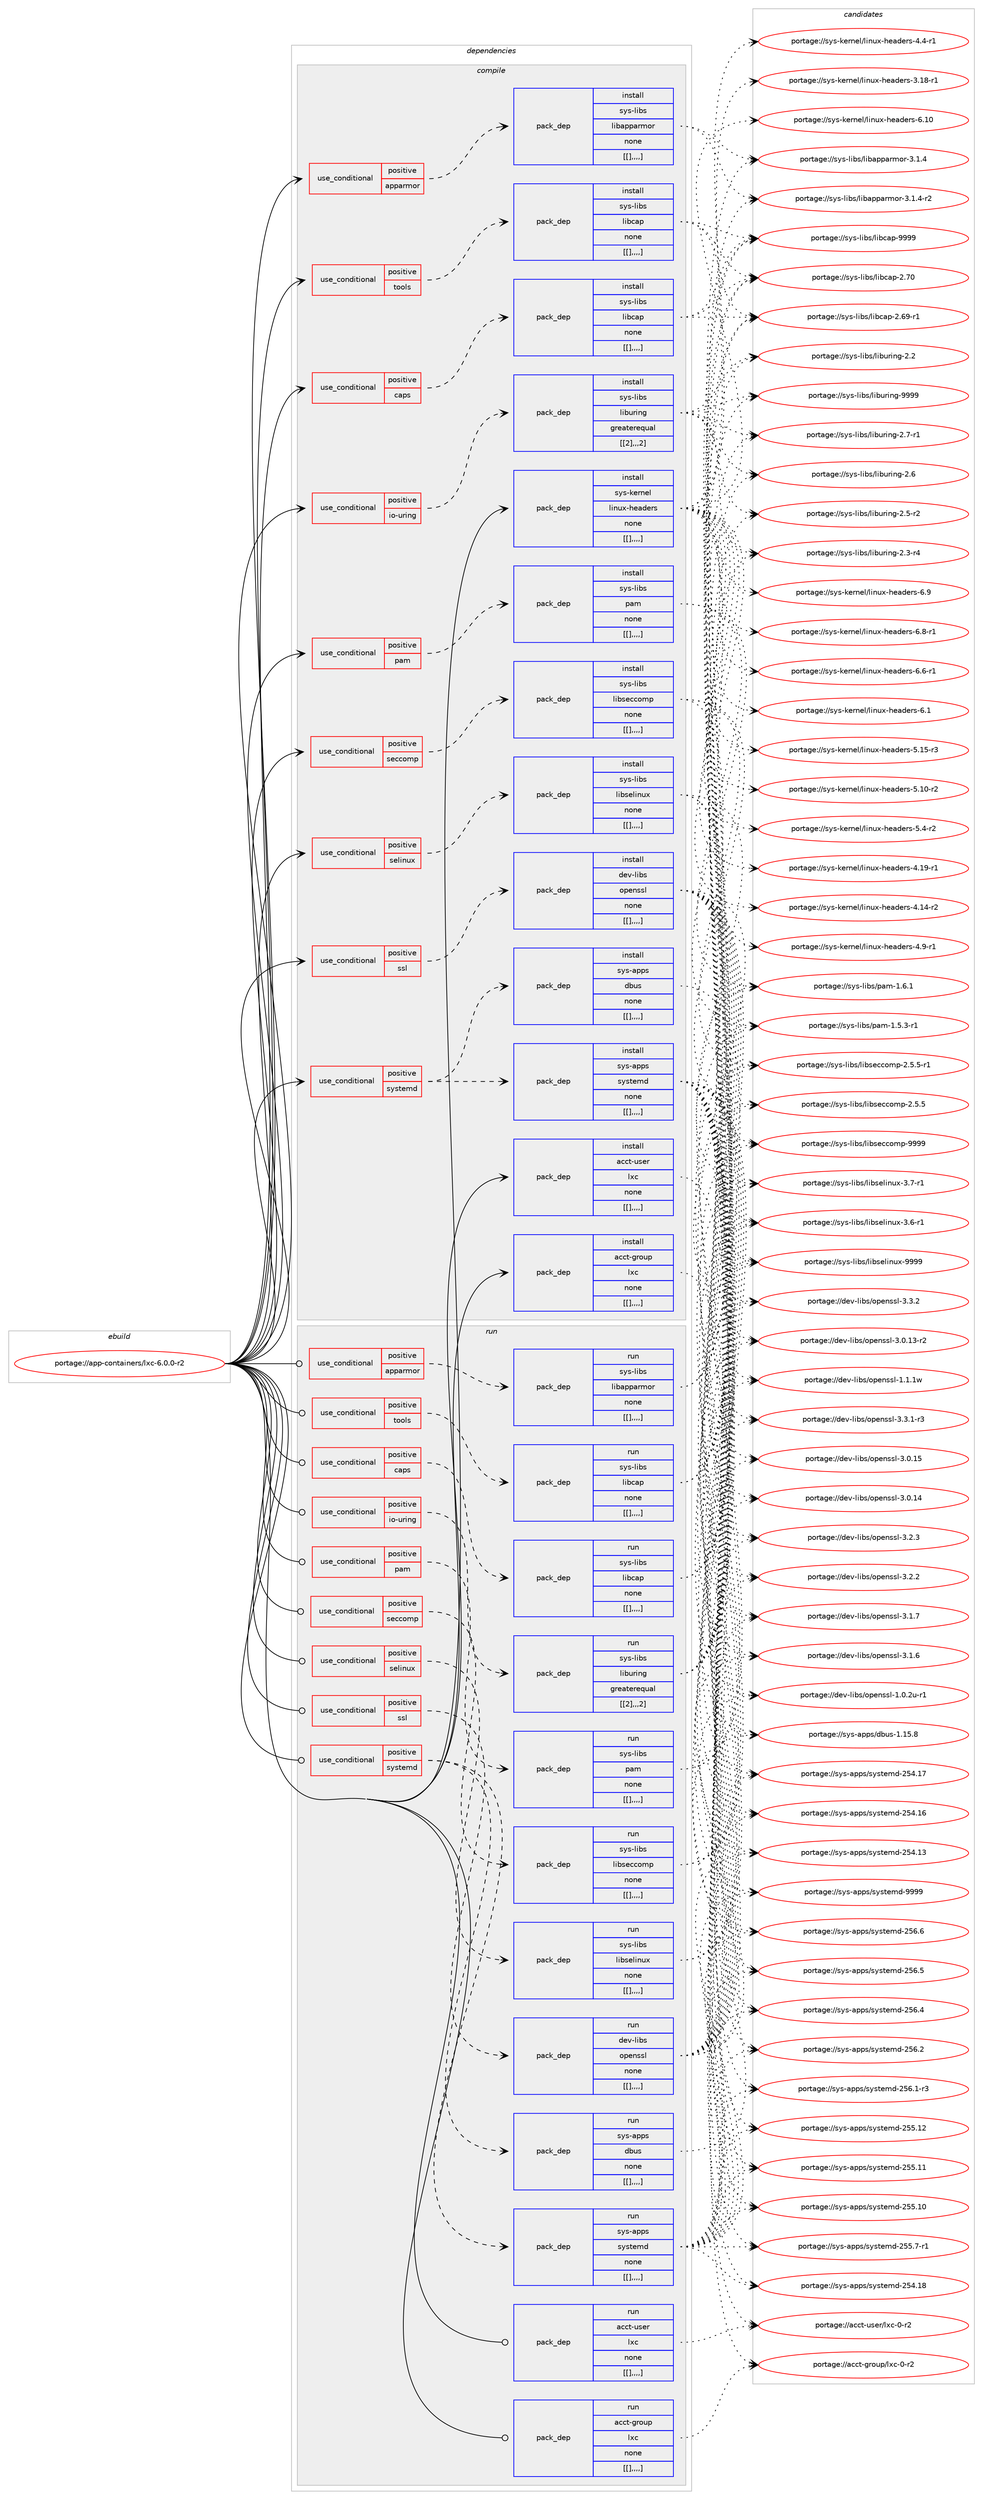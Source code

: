 digraph prolog {

# *************
# Graph options
# *************

newrank=true;
concentrate=true;
compound=true;
graph [rankdir=LR,fontname=Helvetica,fontsize=10,ranksep=1.5];#, ranksep=2.5, nodesep=0.2];
edge  [arrowhead=vee];
node  [fontname=Helvetica,fontsize=10];

# **********
# The ebuild
# **********

subgraph cluster_leftcol {
color=gray;
label=<<i>ebuild</i>>;
id [label="portage://app-containers/lxc-6.0.0-r2", color=red, width=4, href="../app-containers/lxc-6.0.0-r2.svg"];
}

# ****************
# The dependencies
# ****************

subgraph cluster_midcol {
color=gray;
label=<<i>dependencies</i>>;
subgraph cluster_compile {
fillcolor="#eeeeee";
style=filled;
label=<<i>compile</i>>;
subgraph cond3316 {
dependency12063 [label=<<TABLE BORDER="0" CELLBORDER="1" CELLSPACING="0" CELLPADDING="4"><TR><TD ROWSPAN="3" CELLPADDING="10">use_conditional</TD></TR><TR><TD>positive</TD></TR><TR><TD>apparmor</TD></TR></TABLE>>, shape=none, color=red];
subgraph pack8685 {
dependency12064 [label=<<TABLE BORDER="0" CELLBORDER="1" CELLSPACING="0" CELLPADDING="4" WIDTH="220"><TR><TD ROWSPAN="6" CELLPADDING="30">pack_dep</TD></TR><TR><TD WIDTH="110">install</TD></TR><TR><TD>sys-libs</TD></TR><TR><TD>libapparmor</TD></TR><TR><TD>none</TD></TR><TR><TD>[[],,,,]</TD></TR></TABLE>>, shape=none, color=blue];
}
dependency12063:e -> dependency12064:w [weight=20,style="dashed",arrowhead="vee"];
}
id:e -> dependency12063:w [weight=20,style="solid",arrowhead="vee"];
subgraph cond3317 {
dependency12065 [label=<<TABLE BORDER="0" CELLBORDER="1" CELLSPACING="0" CELLPADDING="4"><TR><TD ROWSPAN="3" CELLPADDING="10">use_conditional</TD></TR><TR><TD>positive</TD></TR><TR><TD>caps</TD></TR></TABLE>>, shape=none, color=red];
subgraph pack8686 {
dependency12066 [label=<<TABLE BORDER="0" CELLBORDER="1" CELLSPACING="0" CELLPADDING="4" WIDTH="220"><TR><TD ROWSPAN="6" CELLPADDING="30">pack_dep</TD></TR><TR><TD WIDTH="110">install</TD></TR><TR><TD>sys-libs</TD></TR><TR><TD>libcap</TD></TR><TR><TD>none</TD></TR><TR><TD>[[],,,,]</TD></TR></TABLE>>, shape=none, color=blue];
}
dependency12065:e -> dependency12066:w [weight=20,style="dashed",arrowhead="vee"];
}
id:e -> dependency12065:w [weight=20,style="solid",arrowhead="vee"];
subgraph cond3318 {
dependency12067 [label=<<TABLE BORDER="0" CELLBORDER="1" CELLSPACING="0" CELLPADDING="4"><TR><TD ROWSPAN="3" CELLPADDING="10">use_conditional</TD></TR><TR><TD>positive</TD></TR><TR><TD>io-uring</TD></TR></TABLE>>, shape=none, color=red];
subgraph pack8687 {
dependency12068 [label=<<TABLE BORDER="0" CELLBORDER="1" CELLSPACING="0" CELLPADDING="4" WIDTH="220"><TR><TD ROWSPAN="6" CELLPADDING="30">pack_dep</TD></TR><TR><TD WIDTH="110">install</TD></TR><TR><TD>sys-libs</TD></TR><TR><TD>liburing</TD></TR><TR><TD>greaterequal</TD></TR><TR><TD>[[2],,,2]</TD></TR></TABLE>>, shape=none, color=blue];
}
dependency12067:e -> dependency12068:w [weight=20,style="dashed",arrowhead="vee"];
}
id:e -> dependency12067:w [weight=20,style="solid",arrowhead="vee"];
subgraph cond3319 {
dependency12069 [label=<<TABLE BORDER="0" CELLBORDER="1" CELLSPACING="0" CELLPADDING="4"><TR><TD ROWSPAN="3" CELLPADDING="10">use_conditional</TD></TR><TR><TD>positive</TD></TR><TR><TD>pam</TD></TR></TABLE>>, shape=none, color=red];
subgraph pack8688 {
dependency12070 [label=<<TABLE BORDER="0" CELLBORDER="1" CELLSPACING="0" CELLPADDING="4" WIDTH="220"><TR><TD ROWSPAN="6" CELLPADDING="30">pack_dep</TD></TR><TR><TD WIDTH="110">install</TD></TR><TR><TD>sys-libs</TD></TR><TR><TD>pam</TD></TR><TR><TD>none</TD></TR><TR><TD>[[],,,,]</TD></TR></TABLE>>, shape=none, color=blue];
}
dependency12069:e -> dependency12070:w [weight=20,style="dashed",arrowhead="vee"];
}
id:e -> dependency12069:w [weight=20,style="solid",arrowhead="vee"];
subgraph cond3320 {
dependency12071 [label=<<TABLE BORDER="0" CELLBORDER="1" CELLSPACING="0" CELLPADDING="4"><TR><TD ROWSPAN="3" CELLPADDING="10">use_conditional</TD></TR><TR><TD>positive</TD></TR><TR><TD>seccomp</TD></TR></TABLE>>, shape=none, color=red];
subgraph pack8689 {
dependency12072 [label=<<TABLE BORDER="0" CELLBORDER="1" CELLSPACING="0" CELLPADDING="4" WIDTH="220"><TR><TD ROWSPAN="6" CELLPADDING="30">pack_dep</TD></TR><TR><TD WIDTH="110">install</TD></TR><TR><TD>sys-libs</TD></TR><TR><TD>libseccomp</TD></TR><TR><TD>none</TD></TR><TR><TD>[[],,,,]</TD></TR></TABLE>>, shape=none, color=blue];
}
dependency12071:e -> dependency12072:w [weight=20,style="dashed",arrowhead="vee"];
}
id:e -> dependency12071:w [weight=20,style="solid",arrowhead="vee"];
subgraph cond3321 {
dependency12073 [label=<<TABLE BORDER="0" CELLBORDER="1" CELLSPACING="0" CELLPADDING="4"><TR><TD ROWSPAN="3" CELLPADDING="10">use_conditional</TD></TR><TR><TD>positive</TD></TR><TR><TD>selinux</TD></TR></TABLE>>, shape=none, color=red];
subgraph pack8690 {
dependency12074 [label=<<TABLE BORDER="0" CELLBORDER="1" CELLSPACING="0" CELLPADDING="4" WIDTH="220"><TR><TD ROWSPAN="6" CELLPADDING="30">pack_dep</TD></TR><TR><TD WIDTH="110">install</TD></TR><TR><TD>sys-libs</TD></TR><TR><TD>libselinux</TD></TR><TR><TD>none</TD></TR><TR><TD>[[],,,,]</TD></TR></TABLE>>, shape=none, color=blue];
}
dependency12073:e -> dependency12074:w [weight=20,style="dashed",arrowhead="vee"];
}
id:e -> dependency12073:w [weight=20,style="solid",arrowhead="vee"];
subgraph cond3322 {
dependency12075 [label=<<TABLE BORDER="0" CELLBORDER="1" CELLSPACING="0" CELLPADDING="4"><TR><TD ROWSPAN="3" CELLPADDING="10">use_conditional</TD></TR><TR><TD>positive</TD></TR><TR><TD>ssl</TD></TR></TABLE>>, shape=none, color=red];
subgraph pack8691 {
dependency12076 [label=<<TABLE BORDER="0" CELLBORDER="1" CELLSPACING="0" CELLPADDING="4" WIDTH="220"><TR><TD ROWSPAN="6" CELLPADDING="30">pack_dep</TD></TR><TR><TD WIDTH="110">install</TD></TR><TR><TD>dev-libs</TD></TR><TR><TD>openssl</TD></TR><TR><TD>none</TD></TR><TR><TD>[[],,,,]</TD></TR></TABLE>>, shape=none, color=blue];
}
dependency12075:e -> dependency12076:w [weight=20,style="dashed",arrowhead="vee"];
}
id:e -> dependency12075:w [weight=20,style="solid",arrowhead="vee"];
subgraph cond3323 {
dependency12077 [label=<<TABLE BORDER="0" CELLBORDER="1" CELLSPACING="0" CELLPADDING="4"><TR><TD ROWSPAN="3" CELLPADDING="10">use_conditional</TD></TR><TR><TD>positive</TD></TR><TR><TD>systemd</TD></TR></TABLE>>, shape=none, color=red];
subgraph pack8692 {
dependency12078 [label=<<TABLE BORDER="0" CELLBORDER="1" CELLSPACING="0" CELLPADDING="4" WIDTH="220"><TR><TD ROWSPAN="6" CELLPADDING="30">pack_dep</TD></TR><TR><TD WIDTH="110">install</TD></TR><TR><TD>sys-apps</TD></TR><TR><TD>dbus</TD></TR><TR><TD>none</TD></TR><TR><TD>[[],,,,]</TD></TR></TABLE>>, shape=none, color=blue];
}
dependency12077:e -> dependency12078:w [weight=20,style="dashed",arrowhead="vee"];
subgraph pack8693 {
dependency12079 [label=<<TABLE BORDER="0" CELLBORDER="1" CELLSPACING="0" CELLPADDING="4" WIDTH="220"><TR><TD ROWSPAN="6" CELLPADDING="30">pack_dep</TD></TR><TR><TD WIDTH="110">install</TD></TR><TR><TD>sys-apps</TD></TR><TR><TD>systemd</TD></TR><TR><TD>none</TD></TR><TR><TD>[[],,,,]</TD></TR></TABLE>>, shape=none, color=blue];
}
dependency12077:e -> dependency12079:w [weight=20,style="dashed",arrowhead="vee"];
}
id:e -> dependency12077:w [weight=20,style="solid",arrowhead="vee"];
subgraph cond3324 {
dependency12080 [label=<<TABLE BORDER="0" CELLBORDER="1" CELLSPACING="0" CELLPADDING="4"><TR><TD ROWSPAN="3" CELLPADDING="10">use_conditional</TD></TR><TR><TD>positive</TD></TR><TR><TD>tools</TD></TR></TABLE>>, shape=none, color=red];
subgraph pack8694 {
dependency12081 [label=<<TABLE BORDER="0" CELLBORDER="1" CELLSPACING="0" CELLPADDING="4" WIDTH="220"><TR><TD ROWSPAN="6" CELLPADDING="30">pack_dep</TD></TR><TR><TD WIDTH="110">install</TD></TR><TR><TD>sys-libs</TD></TR><TR><TD>libcap</TD></TR><TR><TD>none</TD></TR><TR><TD>[[],,,,]</TD></TR></TABLE>>, shape=none, color=blue];
}
dependency12080:e -> dependency12081:w [weight=20,style="dashed",arrowhead="vee"];
}
id:e -> dependency12080:w [weight=20,style="solid",arrowhead="vee"];
subgraph pack8695 {
dependency12082 [label=<<TABLE BORDER="0" CELLBORDER="1" CELLSPACING="0" CELLPADDING="4" WIDTH="220"><TR><TD ROWSPAN="6" CELLPADDING="30">pack_dep</TD></TR><TR><TD WIDTH="110">install</TD></TR><TR><TD>acct-group</TD></TR><TR><TD>lxc</TD></TR><TR><TD>none</TD></TR><TR><TD>[[],,,,]</TD></TR></TABLE>>, shape=none, color=blue];
}
id:e -> dependency12082:w [weight=20,style="solid",arrowhead="vee"];
subgraph pack8696 {
dependency12083 [label=<<TABLE BORDER="0" CELLBORDER="1" CELLSPACING="0" CELLPADDING="4" WIDTH="220"><TR><TD ROWSPAN="6" CELLPADDING="30">pack_dep</TD></TR><TR><TD WIDTH="110">install</TD></TR><TR><TD>acct-user</TD></TR><TR><TD>lxc</TD></TR><TR><TD>none</TD></TR><TR><TD>[[],,,,]</TD></TR></TABLE>>, shape=none, color=blue];
}
id:e -> dependency12083:w [weight=20,style="solid",arrowhead="vee"];
subgraph pack8697 {
dependency12084 [label=<<TABLE BORDER="0" CELLBORDER="1" CELLSPACING="0" CELLPADDING="4" WIDTH="220"><TR><TD ROWSPAN="6" CELLPADDING="30">pack_dep</TD></TR><TR><TD WIDTH="110">install</TD></TR><TR><TD>sys-kernel</TD></TR><TR><TD>linux-headers</TD></TR><TR><TD>none</TD></TR><TR><TD>[[],,,,]</TD></TR></TABLE>>, shape=none, color=blue];
}
id:e -> dependency12084:w [weight=20,style="solid",arrowhead="vee"];
}
subgraph cluster_compileandrun {
fillcolor="#eeeeee";
style=filled;
label=<<i>compile and run</i>>;
}
subgraph cluster_run {
fillcolor="#eeeeee";
style=filled;
label=<<i>run</i>>;
subgraph cond3325 {
dependency12085 [label=<<TABLE BORDER="0" CELLBORDER="1" CELLSPACING="0" CELLPADDING="4"><TR><TD ROWSPAN="3" CELLPADDING="10">use_conditional</TD></TR><TR><TD>positive</TD></TR><TR><TD>apparmor</TD></TR></TABLE>>, shape=none, color=red];
subgraph pack8698 {
dependency12086 [label=<<TABLE BORDER="0" CELLBORDER="1" CELLSPACING="0" CELLPADDING="4" WIDTH="220"><TR><TD ROWSPAN="6" CELLPADDING="30">pack_dep</TD></TR><TR><TD WIDTH="110">run</TD></TR><TR><TD>sys-libs</TD></TR><TR><TD>libapparmor</TD></TR><TR><TD>none</TD></TR><TR><TD>[[],,,,]</TD></TR></TABLE>>, shape=none, color=blue];
}
dependency12085:e -> dependency12086:w [weight=20,style="dashed",arrowhead="vee"];
}
id:e -> dependency12085:w [weight=20,style="solid",arrowhead="odot"];
subgraph cond3326 {
dependency12087 [label=<<TABLE BORDER="0" CELLBORDER="1" CELLSPACING="0" CELLPADDING="4"><TR><TD ROWSPAN="3" CELLPADDING="10">use_conditional</TD></TR><TR><TD>positive</TD></TR><TR><TD>caps</TD></TR></TABLE>>, shape=none, color=red];
subgraph pack8699 {
dependency12088 [label=<<TABLE BORDER="0" CELLBORDER="1" CELLSPACING="0" CELLPADDING="4" WIDTH="220"><TR><TD ROWSPAN="6" CELLPADDING="30">pack_dep</TD></TR><TR><TD WIDTH="110">run</TD></TR><TR><TD>sys-libs</TD></TR><TR><TD>libcap</TD></TR><TR><TD>none</TD></TR><TR><TD>[[],,,,]</TD></TR></TABLE>>, shape=none, color=blue];
}
dependency12087:e -> dependency12088:w [weight=20,style="dashed",arrowhead="vee"];
}
id:e -> dependency12087:w [weight=20,style="solid",arrowhead="odot"];
subgraph cond3327 {
dependency12089 [label=<<TABLE BORDER="0" CELLBORDER="1" CELLSPACING="0" CELLPADDING="4"><TR><TD ROWSPAN="3" CELLPADDING="10">use_conditional</TD></TR><TR><TD>positive</TD></TR><TR><TD>io-uring</TD></TR></TABLE>>, shape=none, color=red];
subgraph pack8700 {
dependency12090 [label=<<TABLE BORDER="0" CELLBORDER="1" CELLSPACING="0" CELLPADDING="4" WIDTH="220"><TR><TD ROWSPAN="6" CELLPADDING="30">pack_dep</TD></TR><TR><TD WIDTH="110">run</TD></TR><TR><TD>sys-libs</TD></TR><TR><TD>liburing</TD></TR><TR><TD>greaterequal</TD></TR><TR><TD>[[2],,,2]</TD></TR></TABLE>>, shape=none, color=blue];
}
dependency12089:e -> dependency12090:w [weight=20,style="dashed",arrowhead="vee"];
}
id:e -> dependency12089:w [weight=20,style="solid",arrowhead="odot"];
subgraph cond3328 {
dependency12091 [label=<<TABLE BORDER="0" CELLBORDER="1" CELLSPACING="0" CELLPADDING="4"><TR><TD ROWSPAN="3" CELLPADDING="10">use_conditional</TD></TR><TR><TD>positive</TD></TR><TR><TD>pam</TD></TR></TABLE>>, shape=none, color=red];
subgraph pack8701 {
dependency12092 [label=<<TABLE BORDER="0" CELLBORDER="1" CELLSPACING="0" CELLPADDING="4" WIDTH="220"><TR><TD ROWSPAN="6" CELLPADDING="30">pack_dep</TD></TR><TR><TD WIDTH="110">run</TD></TR><TR><TD>sys-libs</TD></TR><TR><TD>pam</TD></TR><TR><TD>none</TD></TR><TR><TD>[[],,,,]</TD></TR></TABLE>>, shape=none, color=blue];
}
dependency12091:e -> dependency12092:w [weight=20,style="dashed",arrowhead="vee"];
}
id:e -> dependency12091:w [weight=20,style="solid",arrowhead="odot"];
subgraph cond3329 {
dependency12093 [label=<<TABLE BORDER="0" CELLBORDER="1" CELLSPACING="0" CELLPADDING="4"><TR><TD ROWSPAN="3" CELLPADDING="10">use_conditional</TD></TR><TR><TD>positive</TD></TR><TR><TD>seccomp</TD></TR></TABLE>>, shape=none, color=red];
subgraph pack8702 {
dependency12094 [label=<<TABLE BORDER="0" CELLBORDER="1" CELLSPACING="0" CELLPADDING="4" WIDTH="220"><TR><TD ROWSPAN="6" CELLPADDING="30">pack_dep</TD></TR><TR><TD WIDTH="110">run</TD></TR><TR><TD>sys-libs</TD></TR><TR><TD>libseccomp</TD></TR><TR><TD>none</TD></TR><TR><TD>[[],,,,]</TD></TR></TABLE>>, shape=none, color=blue];
}
dependency12093:e -> dependency12094:w [weight=20,style="dashed",arrowhead="vee"];
}
id:e -> dependency12093:w [weight=20,style="solid",arrowhead="odot"];
subgraph cond3330 {
dependency12095 [label=<<TABLE BORDER="0" CELLBORDER="1" CELLSPACING="0" CELLPADDING="4"><TR><TD ROWSPAN="3" CELLPADDING="10">use_conditional</TD></TR><TR><TD>positive</TD></TR><TR><TD>selinux</TD></TR></TABLE>>, shape=none, color=red];
subgraph pack8703 {
dependency12096 [label=<<TABLE BORDER="0" CELLBORDER="1" CELLSPACING="0" CELLPADDING="4" WIDTH="220"><TR><TD ROWSPAN="6" CELLPADDING="30">pack_dep</TD></TR><TR><TD WIDTH="110">run</TD></TR><TR><TD>sys-libs</TD></TR><TR><TD>libselinux</TD></TR><TR><TD>none</TD></TR><TR><TD>[[],,,,]</TD></TR></TABLE>>, shape=none, color=blue];
}
dependency12095:e -> dependency12096:w [weight=20,style="dashed",arrowhead="vee"];
}
id:e -> dependency12095:w [weight=20,style="solid",arrowhead="odot"];
subgraph cond3331 {
dependency12097 [label=<<TABLE BORDER="0" CELLBORDER="1" CELLSPACING="0" CELLPADDING="4"><TR><TD ROWSPAN="3" CELLPADDING="10">use_conditional</TD></TR><TR><TD>positive</TD></TR><TR><TD>ssl</TD></TR></TABLE>>, shape=none, color=red];
subgraph pack8704 {
dependency12098 [label=<<TABLE BORDER="0" CELLBORDER="1" CELLSPACING="0" CELLPADDING="4" WIDTH="220"><TR><TD ROWSPAN="6" CELLPADDING="30">pack_dep</TD></TR><TR><TD WIDTH="110">run</TD></TR><TR><TD>dev-libs</TD></TR><TR><TD>openssl</TD></TR><TR><TD>none</TD></TR><TR><TD>[[],,,,]</TD></TR></TABLE>>, shape=none, color=blue];
}
dependency12097:e -> dependency12098:w [weight=20,style="dashed",arrowhead="vee"];
}
id:e -> dependency12097:w [weight=20,style="solid",arrowhead="odot"];
subgraph cond3332 {
dependency12099 [label=<<TABLE BORDER="0" CELLBORDER="1" CELLSPACING="0" CELLPADDING="4"><TR><TD ROWSPAN="3" CELLPADDING="10">use_conditional</TD></TR><TR><TD>positive</TD></TR><TR><TD>systemd</TD></TR></TABLE>>, shape=none, color=red];
subgraph pack8705 {
dependency12100 [label=<<TABLE BORDER="0" CELLBORDER="1" CELLSPACING="0" CELLPADDING="4" WIDTH="220"><TR><TD ROWSPAN="6" CELLPADDING="30">pack_dep</TD></TR><TR><TD WIDTH="110">run</TD></TR><TR><TD>sys-apps</TD></TR><TR><TD>dbus</TD></TR><TR><TD>none</TD></TR><TR><TD>[[],,,,]</TD></TR></TABLE>>, shape=none, color=blue];
}
dependency12099:e -> dependency12100:w [weight=20,style="dashed",arrowhead="vee"];
subgraph pack8706 {
dependency12101 [label=<<TABLE BORDER="0" CELLBORDER="1" CELLSPACING="0" CELLPADDING="4" WIDTH="220"><TR><TD ROWSPAN="6" CELLPADDING="30">pack_dep</TD></TR><TR><TD WIDTH="110">run</TD></TR><TR><TD>sys-apps</TD></TR><TR><TD>systemd</TD></TR><TR><TD>none</TD></TR><TR><TD>[[],,,,]</TD></TR></TABLE>>, shape=none, color=blue];
}
dependency12099:e -> dependency12101:w [weight=20,style="dashed",arrowhead="vee"];
}
id:e -> dependency12099:w [weight=20,style="solid",arrowhead="odot"];
subgraph cond3333 {
dependency12102 [label=<<TABLE BORDER="0" CELLBORDER="1" CELLSPACING="0" CELLPADDING="4"><TR><TD ROWSPAN="3" CELLPADDING="10">use_conditional</TD></TR><TR><TD>positive</TD></TR><TR><TD>tools</TD></TR></TABLE>>, shape=none, color=red];
subgraph pack8707 {
dependency12103 [label=<<TABLE BORDER="0" CELLBORDER="1" CELLSPACING="0" CELLPADDING="4" WIDTH="220"><TR><TD ROWSPAN="6" CELLPADDING="30">pack_dep</TD></TR><TR><TD WIDTH="110">run</TD></TR><TR><TD>sys-libs</TD></TR><TR><TD>libcap</TD></TR><TR><TD>none</TD></TR><TR><TD>[[],,,,]</TD></TR></TABLE>>, shape=none, color=blue];
}
dependency12102:e -> dependency12103:w [weight=20,style="dashed",arrowhead="vee"];
}
id:e -> dependency12102:w [weight=20,style="solid",arrowhead="odot"];
subgraph pack8708 {
dependency12104 [label=<<TABLE BORDER="0" CELLBORDER="1" CELLSPACING="0" CELLPADDING="4" WIDTH="220"><TR><TD ROWSPAN="6" CELLPADDING="30">pack_dep</TD></TR><TR><TD WIDTH="110">run</TD></TR><TR><TD>acct-group</TD></TR><TR><TD>lxc</TD></TR><TR><TD>none</TD></TR><TR><TD>[[],,,,]</TD></TR></TABLE>>, shape=none, color=blue];
}
id:e -> dependency12104:w [weight=20,style="solid",arrowhead="odot"];
subgraph pack8709 {
dependency12105 [label=<<TABLE BORDER="0" CELLBORDER="1" CELLSPACING="0" CELLPADDING="4" WIDTH="220"><TR><TD ROWSPAN="6" CELLPADDING="30">pack_dep</TD></TR><TR><TD WIDTH="110">run</TD></TR><TR><TD>acct-user</TD></TR><TR><TD>lxc</TD></TR><TR><TD>none</TD></TR><TR><TD>[[],,,,]</TD></TR></TABLE>>, shape=none, color=blue];
}
id:e -> dependency12105:w [weight=20,style="solid",arrowhead="odot"];
}
}

# **************
# The candidates
# **************

subgraph cluster_choices {
rank=same;
color=gray;
label=<<i>candidates</i>>;

subgraph choice8685 {
color=black;
nodesep=1;
choice1151211154510810598115471081059897112112971141091111144551464946524511450 [label="portage://sys-libs/libapparmor-3.1.4-r2", color=red, width=4,href="../sys-libs/libapparmor-3.1.4-r2.svg"];
choice115121115451081059811547108105989711211297114109111114455146494652 [label="portage://sys-libs/libapparmor-3.1.4", color=red, width=4,href="../sys-libs/libapparmor-3.1.4.svg"];
dependency12064:e -> choice1151211154510810598115471081059897112112971141091111144551464946524511450:w [style=dotted,weight="100"];
dependency12064:e -> choice115121115451081059811547108105989711211297114109111114455146494652:w [style=dotted,weight="100"];
}
subgraph choice8686 {
color=black;
nodesep=1;
choice1151211154510810598115471081059899971124557575757 [label="portage://sys-libs/libcap-9999", color=red, width=4,href="../sys-libs/libcap-9999.svg"];
choice1151211154510810598115471081059899971124550465548 [label="portage://sys-libs/libcap-2.70", color=red, width=4,href="../sys-libs/libcap-2.70.svg"];
choice11512111545108105981154710810598999711245504654574511449 [label="portage://sys-libs/libcap-2.69-r1", color=red, width=4,href="../sys-libs/libcap-2.69-r1.svg"];
dependency12066:e -> choice1151211154510810598115471081059899971124557575757:w [style=dotted,weight="100"];
dependency12066:e -> choice1151211154510810598115471081059899971124550465548:w [style=dotted,weight="100"];
dependency12066:e -> choice11512111545108105981154710810598999711245504654574511449:w [style=dotted,weight="100"];
}
subgraph choice8687 {
color=black;
nodesep=1;
choice115121115451081059811547108105981171141051101034557575757 [label="portage://sys-libs/liburing-9999", color=red, width=4,href="../sys-libs/liburing-9999.svg"];
choice11512111545108105981154710810598117114105110103455046554511449 [label="portage://sys-libs/liburing-2.7-r1", color=red, width=4,href="../sys-libs/liburing-2.7-r1.svg"];
choice1151211154510810598115471081059811711410511010345504654 [label="portage://sys-libs/liburing-2.6", color=red, width=4,href="../sys-libs/liburing-2.6.svg"];
choice11512111545108105981154710810598117114105110103455046534511450 [label="portage://sys-libs/liburing-2.5-r2", color=red, width=4,href="../sys-libs/liburing-2.5-r2.svg"];
choice11512111545108105981154710810598117114105110103455046514511452 [label="portage://sys-libs/liburing-2.3-r4", color=red, width=4,href="../sys-libs/liburing-2.3-r4.svg"];
choice1151211154510810598115471081059811711410511010345504650 [label="portage://sys-libs/liburing-2.2", color=red, width=4,href="../sys-libs/liburing-2.2.svg"];
dependency12068:e -> choice115121115451081059811547108105981171141051101034557575757:w [style=dotted,weight="100"];
dependency12068:e -> choice11512111545108105981154710810598117114105110103455046554511449:w [style=dotted,weight="100"];
dependency12068:e -> choice1151211154510810598115471081059811711410511010345504654:w [style=dotted,weight="100"];
dependency12068:e -> choice11512111545108105981154710810598117114105110103455046534511450:w [style=dotted,weight="100"];
dependency12068:e -> choice11512111545108105981154710810598117114105110103455046514511452:w [style=dotted,weight="100"];
dependency12068:e -> choice1151211154510810598115471081059811711410511010345504650:w [style=dotted,weight="100"];
}
subgraph choice8688 {
color=black;
nodesep=1;
choice11512111545108105981154711297109454946544649 [label="portage://sys-libs/pam-1.6.1", color=red, width=4,href="../sys-libs/pam-1.6.1.svg"];
choice115121115451081059811547112971094549465346514511449 [label="portage://sys-libs/pam-1.5.3-r1", color=red, width=4,href="../sys-libs/pam-1.5.3-r1.svg"];
dependency12070:e -> choice11512111545108105981154711297109454946544649:w [style=dotted,weight="100"];
dependency12070:e -> choice115121115451081059811547112971094549465346514511449:w [style=dotted,weight="100"];
}
subgraph choice8689 {
color=black;
nodesep=1;
choice1151211154510810598115471081059811510199991111091124557575757 [label="portage://sys-libs/libseccomp-9999", color=red, width=4,href="../sys-libs/libseccomp-9999.svg"];
choice1151211154510810598115471081059811510199991111091124550465346534511449 [label="portage://sys-libs/libseccomp-2.5.5-r1", color=red, width=4,href="../sys-libs/libseccomp-2.5.5-r1.svg"];
choice115121115451081059811547108105981151019999111109112455046534653 [label="portage://sys-libs/libseccomp-2.5.5", color=red, width=4,href="../sys-libs/libseccomp-2.5.5.svg"];
dependency12072:e -> choice1151211154510810598115471081059811510199991111091124557575757:w [style=dotted,weight="100"];
dependency12072:e -> choice1151211154510810598115471081059811510199991111091124550465346534511449:w [style=dotted,weight="100"];
dependency12072:e -> choice115121115451081059811547108105981151019999111109112455046534653:w [style=dotted,weight="100"];
}
subgraph choice8690 {
color=black;
nodesep=1;
choice115121115451081059811547108105981151011081051101171204557575757 [label="portage://sys-libs/libselinux-9999", color=red, width=4,href="../sys-libs/libselinux-9999.svg"];
choice11512111545108105981154710810598115101108105110117120455146554511449 [label="portage://sys-libs/libselinux-3.7-r1", color=red, width=4,href="../sys-libs/libselinux-3.7-r1.svg"];
choice11512111545108105981154710810598115101108105110117120455146544511449 [label="portage://sys-libs/libselinux-3.6-r1", color=red, width=4,href="../sys-libs/libselinux-3.6-r1.svg"];
dependency12074:e -> choice115121115451081059811547108105981151011081051101171204557575757:w [style=dotted,weight="100"];
dependency12074:e -> choice11512111545108105981154710810598115101108105110117120455146554511449:w [style=dotted,weight="100"];
dependency12074:e -> choice11512111545108105981154710810598115101108105110117120455146544511449:w [style=dotted,weight="100"];
}
subgraph choice8691 {
color=black;
nodesep=1;
choice100101118451081059811547111112101110115115108455146514650 [label="portage://dev-libs/openssl-3.3.2", color=red, width=4,href="../dev-libs/openssl-3.3.2.svg"];
choice1001011184510810598115471111121011101151151084551465146494511451 [label="portage://dev-libs/openssl-3.3.1-r3", color=red, width=4,href="../dev-libs/openssl-3.3.1-r3.svg"];
choice100101118451081059811547111112101110115115108455146504651 [label="portage://dev-libs/openssl-3.2.3", color=red, width=4,href="../dev-libs/openssl-3.2.3.svg"];
choice100101118451081059811547111112101110115115108455146504650 [label="portage://dev-libs/openssl-3.2.2", color=red, width=4,href="../dev-libs/openssl-3.2.2.svg"];
choice100101118451081059811547111112101110115115108455146494655 [label="portage://dev-libs/openssl-3.1.7", color=red, width=4,href="../dev-libs/openssl-3.1.7.svg"];
choice100101118451081059811547111112101110115115108455146494654 [label="portage://dev-libs/openssl-3.1.6", color=red, width=4,href="../dev-libs/openssl-3.1.6.svg"];
choice10010111845108105981154711111210111011511510845514648464953 [label="portage://dev-libs/openssl-3.0.15", color=red, width=4,href="../dev-libs/openssl-3.0.15.svg"];
choice10010111845108105981154711111210111011511510845514648464952 [label="portage://dev-libs/openssl-3.0.14", color=red, width=4,href="../dev-libs/openssl-3.0.14.svg"];
choice100101118451081059811547111112101110115115108455146484649514511450 [label="portage://dev-libs/openssl-3.0.13-r2", color=red, width=4,href="../dev-libs/openssl-3.0.13-r2.svg"];
choice100101118451081059811547111112101110115115108454946494649119 [label="portage://dev-libs/openssl-1.1.1w", color=red, width=4,href="../dev-libs/openssl-1.1.1w.svg"];
choice1001011184510810598115471111121011101151151084549464846501174511449 [label="portage://dev-libs/openssl-1.0.2u-r1", color=red, width=4,href="../dev-libs/openssl-1.0.2u-r1.svg"];
dependency12076:e -> choice100101118451081059811547111112101110115115108455146514650:w [style=dotted,weight="100"];
dependency12076:e -> choice1001011184510810598115471111121011101151151084551465146494511451:w [style=dotted,weight="100"];
dependency12076:e -> choice100101118451081059811547111112101110115115108455146504651:w [style=dotted,weight="100"];
dependency12076:e -> choice100101118451081059811547111112101110115115108455146504650:w [style=dotted,weight="100"];
dependency12076:e -> choice100101118451081059811547111112101110115115108455146494655:w [style=dotted,weight="100"];
dependency12076:e -> choice100101118451081059811547111112101110115115108455146494654:w [style=dotted,weight="100"];
dependency12076:e -> choice10010111845108105981154711111210111011511510845514648464953:w [style=dotted,weight="100"];
dependency12076:e -> choice10010111845108105981154711111210111011511510845514648464952:w [style=dotted,weight="100"];
dependency12076:e -> choice100101118451081059811547111112101110115115108455146484649514511450:w [style=dotted,weight="100"];
dependency12076:e -> choice100101118451081059811547111112101110115115108454946494649119:w [style=dotted,weight="100"];
dependency12076:e -> choice1001011184510810598115471111121011101151151084549464846501174511449:w [style=dotted,weight="100"];
}
subgraph choice8692 {
color=black;
nodesep=1;
choice1151211154597112112115471009811711545494649534656 [label="portage://sys-apps/dbus-1.15.8", color=red, width=4,href="../sys-apps/dbus-1.15.8.svg"];
dependency12078:e -> choice1151211154597112112115471009811711545494649534656:w [style=dotted,weight="100"];
}
subgraph choice8693 {
color=black;
nodesep=1;
choice1151211154597112112115471151211151161011091004557575757 [label="portage://sys-apps/systemd-9999", color=red, width=4,href="../sys-apps/systemd-9999.svg"];
choice115121115459711211211547115121115116101109100455053544654 [label="portage://sys-apps/systemd-256.6", color=red, width=4,href="../sys-apps/systemd-256.6.svg"];
choice115121115459711211211547115121115116101109100455053544653 [label="portage://sys-apps/systemd-256.5", color=red, width=4,href="../sys-apps/systemd-256.5.svg"];
choice115121115459711211211547115121115116101109100455053544652 [label="portage://sys-apps/systemd-256.4", color=red, width=4,href="../sys-apps/systemd-256.4.svg"];
choice115121115459711211211547115121115116101109100455053544650 [label="portage://sys-apps/systemd-256.2", color=red, width=4,href="../sys-apps/systemd-256.2.svg"];
choice1151211154597112112115471151211151161011091004550535446494511451 [label="portage://sys-apps/systemd-256.1-r3", color=red, width=4,href="../sys-apps/systemd-256.1-r3.svg"];
choice11512111545971121121154711512111511610110910045505353464950 [label="portage://sys-apps/systemd-255.12", color=red, width=4,href="../sys-apps/systemd-255.12.svg"];
choice11512111545971121121154711512111511610110910045505353464949 [label="portage://sys-apps/systemd-255.11", color=red, width=4,href="../sys-apps/systemd-255.11.svg"];
choice11512111545971121121154711512111511610110910045505353464948 [label="portage://sys-apps/systemd-255.10", color=red, width=4,href="../sys-apps/systemd-255.10.svg"];
choice1151211154597112112115471151211151161011091004550535346554511449 [label="portage://sys-apps/systemd-255.7-r1", color=red, width=4,href="../sys-apps/systemd-255.7-r1.svg"];
choice11512111545971121121154711512111511610110910045505352464956 [label="portage://sys-apps/systemd-254.18", color=red, width=4,href="../sys-apps/systemd-254.18.svg"];
choice11512111545971121121154711512111511610110910045505352464955 [label="portage://sys-apps/systemd-254.17", color=red, width=4,href="../sys-apps/systemd-254.17.svg"];
choice11512111545971121121154711512111511610110910045505352464954 [label="portage://sys-apps/systemd-254.16", color=red, width=4,href="../sys-apps/systemd-254.16.svg"];
choice11512111545971121121154711512111511610110910045505352464951 [label="portage://sys-apps/systemd-254.13", color=red, width=4,href="../sys-apps/systemd-254.13.svg"];
dependency12079:e -> choice1151211154597112112115471151211151161011091004557575757:w [style=dotted,weight="100"];
dependency12079:e -> choice115121115459711211211547115121115116101109100455053544654:w [style=dotted,weight="100"];
dependency12079:e -> choice115121115459711211211547115121115116101109100455053544653:w [style=dotted,weight="100"];
dependency12079:e -> choice115121115459711211211547115121115116101109100455053544652:w [style=dotted,weight="100"];
dependency12079:e -> choice115121115459711211211547115121115116101109100455053544650:w [style=dotted,weight="100"];
dependency12079:e -> choice1151211154597112112115471151211151161011091004550535446494511451:w [style=dotted,weight="100"];
dependency12079:e -> choice11512111545971121121154711512111511610110910045505353464950:w [style=dotted,weight="100"];
dependency12079:e -> choice11512111545971121121154711512111511610110910045505353464949:w [style=dotted,weight="100"];
dependency12079:e -> choice11512111545971121121154711512111511610110910045505353464948:w [style=dotted,weight="100"];
dependency12079:e -> choice1151211154597112112115471151211151161011091004550535346554511449:w [style=dotted,weight="100"];
dependency12079:e -> choice11512111545971121121154711512111511610110910045505352464956:w [style=dotted,weight="100"];
dependency12079:e -> choice11512111545971121121154711512111511610110910045505352464955:w [style=dotted,weight="100"];
dependency12079:e -> choice11512111545971121121154711512111511610110910045505352464954:w [style=dotted,weight="100"];
dependency12079:e -> choice11512111545971121121154711512111511610110910045505352464951:w [style=dotted,weight="100"];
}
subgraph choice8694 {
color=black;
nodesep=1;
choice1151211154510810598115471081059899971124557575757 [label="portage://sys-libs/libcap-9999", color=red, width=4,href="../sys-libs/libcap-9999.svg"];
choice1151211154510810598115471081059899971124550465548 [label="portage://sys-libs/libcap-2.70", color=red, width=4,href="../sys-libs/libcap-2.70.svg"];
choice11512111545108105981154710810598999711245504654574511449 [label="portage://sys-libs/libcap-2.69-r1", color=red, width=4,href="../sys-libs/libcap-2.69-r1.svg"];
dependency12081:e -> choice1151211154510810598115471081059899971124557575757:w [style=dotted,weight="100"];
dependency12081:e -> choice1151211154510810598115471081059899971124550465548:w [style=dotted,weight="100"];
dependency12081:e -> choice11512111545108105981154710810598999711245504654574511449:w [style=dotted,weight="100"];
}
subgraph choice8695 {
color=black;
nodesep=1;
choice97999911645103114111117112471081209945484511450 [label="portage://acct-group/lxc-0-r2", color=red, width=4,href="../acct-group/lxc-0-r2.svg"];
dependency12082:e -> choice97999911645103114111117112471081209945484511450:w [style=dotted,weight="100"];
}
subgraph choice8696 {
color=black;
nodesep=1;
choice97999911645117115101114471081209945484511450 [label="portage://acct-user/lxc-0-r2", color=red, width=4,href="../acct-user/lxc-0-r2.svg"];
dependency12083:e -> choice97999911645117115101114471081209945484511450:w [style=dotted,weight="100"];
}
subgraph choice8697 {
color=black;
nodesep=1;
choice115121115451071011141101011084710810511011712045104101971001011141154554464948 [label="portage://sys-kernel/linux-headers-6.10", color=red, width=4,href="../sys-kernel/linux-headers-6.10.svg"];
choice1151211154510710111411010110847108105110117120451041019710010111411545544657 [label="portage://sys-kernel/linux-headers-6.9", color=red, width=4,href="../sys-kernel/linux-headers-6.9.svg"];
choice11512111545107101114110101108471081051101171204510410197100101114115455446564511449 [label="portage://sys-kernel/linux-headers-6.8-r1", color=red, width=4,href="../sys-kernel/linux-headers-6.8-r1.svg"];
choice11512111545107101114110101108471081051101171204510410197100101114115455446544511449 [label="portage://sys-kernel/linux-headers-6.6-r1", color=red, width=4,href="../sys-kernel/linux-headers-6.6-r1.svg"];
choice1151211154510710111411010110847108105110117120451041019710010111411545544649 [label="portage://sys-kernel/linux-headers-6.1", color=red, width=4,href="../sys-kernel/linux-headers-6.1.svg"];
choice1151211154510710111411010110847108105110117120451041019710010111411545534649534511451 [label="portage://sys-kernel/linux-headers-5.15-r3", color=red, width=4,href="../sys-kernel/linux-headers-5.15-r3.svg"];
choice1151211154510710111411010110847108105110117120451041019710010111411545534649484511450 [label="portage://sys-kernel/linux-headers-5.10-r2", color=red, width=4,href="../sys-kernel/linux-headers-5.10-r2.svg"];
choice11512111545107101114110101108471081051101171204510410197100101114115455346524511450 [label="portage://sys-kernel/linux-headers-5.4-r2", color=red, width=4,href="../sys-kernel/linux-headers-5.4-r2.svg"];
choice1151211154510710111411010110847108105110117120451041019710010111411545524649574511449 [label="portage://sys-kernel/linux-headers-4.19-r1", color=red, width=4,href="../sys-kernel/linux-headers-4.19-r1.svg"];
choice1151211154510710111411010110847108105110117120451041019710010111411545524649524511450 [label="portage://sys-kernel/linux-headers-4.14-r2", color=red, width=4,href="../sys-kernel/linux-headers-4.14-r2.svg"];
choice11512111545107101114110101108471081051101171204510410197100101114115455246574511449 [label="portage://sys-kernel/linux-headers-4.9-r1", color=red, width=4,href="../sys-kernel/linux-headers-4.9-r1.svg"];
choice11512111545107101114110101108471081051101171204510410197100101114115455246524511449 [label="portage://sys-kernel/linux-headers-4.4-r1", color=red, width=4,href="../sys-kernel/linux-headers-4.4-r1.svg"];
choice1151211154510710111411010110847108105110117120451041019710010111411545514649564511449 [label="portage://sys-kernel/linux-headers-3.18-r1", color=red, width=4,href="../sys-kernel/linux-headers-3.18-r1.svg"];
dependency12084:e -> choice115121115451071011141101011084710810511011712045104101971001011141154554464948:w [style=dotted,weight="100"];
dependency12084:e -> choice1151211154510710111411010110847108105110117120451041019710010111411545544657:w [style=dotted,weight="100"];
dependency12084:e -> choice11512111545107101114110101108471081051101171204510410197100101114115455446564511449:w [style=dotted,weight="100"];
dependency12084:e -> choice11512111545107101114110101108471081051101171204510410197100101114115455446544511449:w [style=dotted,weight="100"];
dependency12084:e -> choice1151211154510710111411010110847108105110117120451041019710010111411545544649:w [style=dotted,weight="100"];
dependency12084:e -> choice1151211154510710111411010110847108105110117120451041019710010111411545534649534511451:w [style=dotted,weight="100"];
dependency12084:e -> choice1151211154510710111411010110847108105110117120451041019710010111411545534649484511450:w [style=dotted,weight="100"];
dependency12084:e -> choice11512111545107101114110101108471081051101171204510410197100101114115455346524511450:w [style=dotted,weight="100"];
dependency12084:e -> choice1151211154510710111411010110847108105110117120451041019710010111411545524649574511449:w [style=dotted,weight="100"];
dependency12084:e -> choice1151211154510710111411010110847108105110117120451041019710010111411545524649524511450:w [style=dotted,weight="100"];
dependency12084:e -> choice11512111545107101114110101108471081051101171204510410197100101114115455246574511449:w [style=dotted,weight="100"];
dependency12084:e -> choice11512111545107101114110101108471081051101171204510410197100101114115455246524511449:w [style=dotted,weight="100"];
dependency12084:e -> choice1151211154510710111411010110847108105110117120451041019710010111411545514649564511449:w [style=dotted,weight="100"];
}
subgraph choice8698 {
color=black;
nodesep=1;
choice1151211154510810598115471081059897112112971141091111144551464946524511450 [label="portage://sys-libs/libapparmor-3.1.4-r2", color=red, width=4,href="../sys-libs/libapparmor-3.1.4-r2.svg"];
choice115121115451081059811547108105989711211297114109111114455146494652 [label="portage://sys-libs/libapparmor-3.1.4", color=red, width=4,href="../sys-libs/libapparmor-3.1.4.svg"];
dependency12086:e -> choice1151211154510810598115471081059897112112971141091111144551464946524511450:w [style=dotted,weight="100"];
dependency12086:e -> choice115121115451081059811547108105989711211297114109111114455146494652:w [style=dotted,weight="100"];
}
subgraph choice8699 {
color=black;
nodesep=1;
choice1151211154510810598115471081059899971124557575757 [label="portage://sys-libs/libcap-9999", color=red, width=4,href="../sys-libs/libcap-9999.svg"];
choice1151211154510810598115471081059899971124550465548 [label="portage://sys-libs/libcap-2.70", color=red, width=4,href="../sys-libs/libcap-2.70.svg"];
choice11512111545108105981154710810598999711245504654574511449 [label="portage://sys-libs/libcap-2.69-r1", color=red, width=4,href="../sys-libs/libcap-2.69-r1.svg"];
dependency12088:e -> choice1151211154510810598115471081059899971124557575757:w [style=dotted,weight="100"];
dependency12088:e -> choice1151211154510810598115471081059899971124550465548:w [style=dotted,weight="100"];
dependency12088:e -> choice11512111545108105981154710810598999711245504654574511449:w [style=dotted,weight="100"];
}
subgraph choice8700 {
color=black;
nodesep=1;
choice115121115451081059811547108105981171141051101034557575757 [label="portage://sys-libs/liburing-9999", color=red, width=4,href="../sys-libs/liburing-9999.svg"];
choice11512111545108105981154710810598117114105110103455046554511449 [label="portage://sys-libs/liburing-2.7-r1", color=red, width=4,href="../sys-libs/liburing-2.7-r1.svg"];
choice1151211154510810598115471081059811711410511010345504654 [label="portage://sys-libs/liburing-2.6", color=red, width=4,href="../sys-libs/liburing-2.6.svg"];
choice11512111545108105981154710810598117114105110103455046534511450 [label="portage://sys-libs/liburing-2.5-r2", color=red, width=4,href="../sys-libs/liburing-2.5-r2.svg"];
choice11512111545108105981154710810598117114105110103455046514511452 [label="portage://sys-libs/liburing-2.3-r4", color=red, width=4,href="../sys-libs/liburing-2.3-r4.svg"];
choice1151211154510810598115471081059811711410511010345504650 [label="portage://sys-libs/liburing-2.2", color=red, width=4,href="../sys-libs/liburing-2.2.svg"];
dependency12090:e -> choice115121115451081059811547108105981171141051101034557575757:w [style=dotted,weight="100"];
dependency12090:e -> choice11512111545108105981154710810598117114105110103455046554511449:w [style=dotted,weight="100"];
dependency12090:e -> choice1151211154510810598115471081059811711410511010345504654:w [style=dotted,weight="100"];
dependency12090:e -> choice11512111545108105981154710810598117114105110103455046534511450:w [style=dotted,weight="100"];
dependency12090:e -> choice11512111545108105981154710810598117114105110103455046514511452:w [style=dotted,weight="100"];
dependency12090:e -> choice1151211154510810598115471081059811711410511010345504650:w [style=dotted,weight="100"];
}
subgraph choice8701 {
color=black;
nodesep=1;
choice11512111545108105981154711297109454946544649 [label="portage://sys-libs/pam-1.6.1", color=red, width=4,href="../sys-libs/pam-1.6.1.svg"];
choice115121115451081059811547112971094549465346514511449 [label="portage://sys-libs/pam-1.5.3-r1", color=red, width=4,href="../sys-libs/pam-1.5.3-r1.svg"];
dependency12092:e -> choice11512111545108105981154711297109454946544649:w [style=dotted,weight="100"];
dependency12092:e -> choice115121115451081059811547112971094549465346514511449:w [style=dotted,weight="100"];
}
subgraph choice8702 {
color=black;
nodesep=1;
choice1151211154510810598115471081059811510199991111091124557575757 [label="portage://sys-libs/libseccomp-9999", color=red, width=4,href="../sys-libs/libseccomp-9999.svg"];
choice1151211154510810598115471081059811510199991111091124550465346534511449 [label="portage://sys-libs/libseccomp-2.5.5-r1", color=red, width=4,href="../sys-libs/libseccomp-2.5.5-r1.svg"];
choice115121115451081059811547108105981151019999111109112455046534653 [label="portage://sys-libs/libseccomp-2.5.5", color=red, width=4,href="../sys-libs/libseccomp-2.5.5.svg"];
dependency12094:e -> choice1151211154510810598115471081059811510199991111091124557575757:w [style=dotted,weight="100"];
dependency12094:e -> choice1151211154510810598115471081059811510199991111091124550465346534511449:w [style=dotted,weight="100"];
dependency12094:e -> choice115121115451081059811547108105981151019999111109112455046534653:w [style=dotted,weight="100"];
}
subgraph choice8703 {
color=black;
nodesep=1;
choice115121115451081059811547108105981151011081051101171204557575757 [label="portage://sys-libs/libselinux-9999", color=red, width=4,href="../sys-libs/libselinux-9999.svg"];
choice11512111545108105981154710810598115101108105110117120455146554511449 [label="portage://sys-libs/libselinux-3.7-r1", color=red, width=4,href="../sys-libs/libselinux-3.7-r1.svg"];
choice11512111545108105981154710810598115101108105110117120455146544511449 [label="portage://sys-libs/libselinux-3.6-r1", color=red, width=4,href="../sys-libs/libselinux-3.6-r1.svg"];
dependency12096:e -> choice115121115451081059811547108105981151011081051101171204557575757:w [style=dotted,weight="100"];
dependency12096:e -> choice11512111545108105981154710810598115101108105110117120455146554511449:w [style=dotted,weight="100"];
dependency12096:e -> choice11512111545108105981154710810598115101108105110117120455146544511449:w [style=dotted,weight="100"];
}
subgraph choice8704 {
color=black;
nodesep=1;
choice100101118451081059811547111112101110115115108455146514650 [label="portage://dev-libs/openssl-3.3.2", color=red, width=4,href="../dev-libs/openssl-3.3.2.svg"];
choice1001011184510810598115471111121011101151151084551465146494511451 [label="portage://dev-libs/openssl-3.3.1-r3", color=red, width=4,href="../dev-libs/openssl-3.3.1-r3.svg"];
choice100101118451081059811547111112101110115115108455146504651 [label="portage://dev-libs/openssl-3.2.3", color=red, width=4,href="../dev-libs/openssl-3.2.3.svg"];
choice100101118451081059811547111112101110115115108455146504650 [label="portage://dev-libs/openssl-3.2.2", color=red, width=4,href="../dev-libs/openssl-3.2.2.svg"];
choice100101118451081059811547111112101110115115108455146494655 [label="portage://dev-libs/openssl-3.1.7", color=red, width=4,href="../dev-libs/openssl-3.1.7.svg"];
choice100101118451081059811547111112101110115115108455146494654 [label="portage://dev-libs/openssl-3.1.6", color=red, width=4,href="../dev-libs/openssl-3.1.6.svg"];
choice10010111845108105981154711111210111011511510845514648464953 [label="portage://dev-libs/openssl-3.0.15", color=red, width=4,href="../dev-libs/openssl-3.0.15.svg"];
choice10010111845108105981154711111210111011511510845514648464952 [label="portage://dev-libs/openssl-3.0.14", color=red, width=4,href="../dev-libs/openssl-3.0.14.svg"];
choice100101118451081059811547111112101110115115108455146484649514511450 [label="portage://dev-libs/openssl-3.0.13-r2", color=red, width=4,href="../dev-libs/openssl-3.0.13-r2.svg"];
choice100101118451081059811547111112101110115115108454946494649119 [label="portage://dev-libs/openssl-1.1.1w", color=red, width=4,href="../dev-libs/openssl-1.1.1w.svg"];
choice1001011184510810598115471111121011101151151084549464846501174511449 [label="portage://dev-libs/openssl-1.0.2u-r1", color=red, width=4,href="../dev-libs/openssl-1.0.2u-r1.svg"];
dependency12098:e -> choice100101118451081059811547111112101110115115108455146514650:w [style=dotted,weight="100"];
dependency12098:e -> choice1001011184510810598115471111121011101151151084551465146494511451:w [style=dotted,weight="100"];
dependency12098:e -> choice100101118451081059811547111112101110115115108455146504651:w [style=dotted,weight="100"];
dependency12098:e -> choice100101118451081059811547111112101110115115108455146504650:w [style=dotted,weight="100"];
dependency12098:e -> choice100101118451081059811547111112101110115115108455146494655:w [style=dotted,weight="100"];
dependency12098:e -> choice100101118451081059811547111112101110115115108455146494654:w [style=dotted,weight="100"];
dependency12098:e -> choice10010111845108105981154711111210111011511510845514648464953:w [style=dotted,weight="100"];
dependency12098:e -> choice10010111845108105981154711111210111011511510845514648464952:w [style=dotted,weight="100"];
dependency12098:e -> choice100101118451081059811547111112101110115115108455146484649514511450:w [style=dotted,weight="100"];
dependency12098:e -> choice100101118451081059811547111112101110115115108454946494649119:w [style=dotted,weight="100"];
dependency12098:e -> choice1001011184510810598115471111121011101151151084549464846501174511449:w [style=dotted,weight="100"];
}
subgraph choice8705 {
color=black;
nodesep=1;
choice1151211154597112112115471009811711545494649534656 [label="portage://sys-apps/dbus-1.15.8", color=red, width=4,href="../sys-apps/dbus-1.15.8.svg"];
dependency12100:e -> choice1151211154597112112115471009811711545494649534656:w [style=dotted,weight="100"];
}
subgraph choice8706 {
color=black;
nodesep=1;
choice1151211154597112112115471151211151161011091004557575757 [label="portage://sys-apps/systemd-9999", color=red, width=4,href="../sys-apps/systemd-9999.svg"];
choice115121115459711211211547115121115116101109100455053544654 [label="portage://sys-apps/systemd-256.6", color=red, width=4,href="../sys-apps/systemd-256.6.svg"];
choice115121115459711211211547115121115116101109100455053544653 [label="portage://sys-apps/systemd-256.5", color=red, width=4,href="../sys-apps/systemd-256.5.svg"];
choice115121115459711211211547115121115116101109100455053544652 [label="portage://sys-apps/systemd-256.4", color=red, width=4,href="../sys-apps/systemd-256.4.svg"];
choice115121115459711211211547115121115116101109100455053544650 [label="portage://sys-apps/systemd-256.2", color=red, width=4,href="../sys-apps/systemd-256.2.svg"];
choice1151211154597112112115471151211151161011091004550535446494511451 [label="portage://sys-apps/systemd-256.1-r3", color=red, width=4,href="../sys-apps/systemd-256.1-r3.svg"];
choice11512111545971121121154711512111511610110910045505353464950 [label="portage://sys-apps/systemd-255.12", color=red, width=4,href="../sys-apps/systemd-255.12.svg"];
choice11512111545971121121154711512111511610110910045505353464949 [label="portage://sys-apps/systemd-255.11", color=red, width=4,href="../sys-apps/systemd-255.11.svg"];
choice11512111545971121121154711512111511610110910045505353464948 [label="portage://sys-apps/systemd-255.10", color=red, width=4,href="../sys-apps/systemd-255.10.svg"];
choice1151211154597112112115471151211151161011091004550535346554511449 [label="portage://sys-apps/systemd-255.7-r1", color=red, width=4,href="../sys-apps/systemd-255.7-r1.svg"];
choice11512111545971121121154711512111511610110910045505352464956 [label="portage://sys-apps/systemd-254.18", color=red, width=4,href="../sys-apps/systemd-254.18.svg"];
choice11512111545971121121154711512111511610110910045505352464955 [label="portage://sys-apps/systemd-254.17", color=red, width=4,href="../sys-apps/systemd-254.17.svg"];
choice11512111545971121121154711512111511610110910045505352464954 [label="portage://sys-apps/systemd-254.16", color=red, width=4,href="../sys-apps/systemd-254.16.svg"];
choice11512111545971121121154711512111511610110910045505352464951 [label="portage://sys-apps/systemd-254.13", color=red, width=4,href="../sys-apps/systemd-254.13.svg"];
dependency12101:e -> choice1151211154597112112115471151211151161011091004557575757:w [style=dotted,weight="100"];
dependency12101:e -> choice115121115459711211211547115121115116101109100455053544654:w [style=dotted,weight="100"];
dependency12101:e -> choice115121115459711211211547115121115116101109100455053544653:w [style=dotted,weight="100"];
dependency12101:e -> choice115121115459711211211547115121115116101109100455053544652:w [style=dotted,weight="100"];
dependency12101:e -> choice115121115459711211211547115121115116101109100455053544650:w [style=dotted,weight="100"];
dependency12101:e -> choice1151211154597112112115471151211151161011091004550535446494511451:w [style=dotted,weight="100"];
dependency12101:e -> choice11512111545971121121154711512111511610110910045505353464950:w [style=dotted,weight="100"];
dependency12101:e -> choice11512111545971121121154711512111511610110910045505353464949:w [style=dotted,weight="100"];
dependency12101:e -> choice11512111545971121121154711512111511610110910045505353464948:w [style=dotted,weight="100"];
dependency12101:e -> choice1151211154597112112115471151211151161011091004550535346554511449:w [style=dotted,weight="100"];
dependency12101:e -> choice11512111545971121121154711512111511610110910045505352464956:w [style=dotted,weight="100"];
dependency12101:e -> choice11512111545971121121154711512111511610110910045505352464955:w [style=dotted,weight="100"];
dependency12101:e -> choice11512111545971121121154711512111511610110910045505352464954:w [style=dotted,weight="100"];
dependency12101:e -> choice11512111545971121121154711512111511610110910045505352464951:w [style=dotted,weight="100"];
}
subgraph choice8707 {
color=black;
nodesep=1;
choice1151211154510810598115471081059899971124557575757 [label="portage://sys-libs/libcap-9999", color=red, width=4,href="../sys-libs/libcap-9999.svg"];
choice1151211154510810598115471081059899971124550465548 [label="portage://sys-libs/libcap-2.70", color=red, width=4,href="../sys-libs/libcap-2.70.svg"];
choice11512111545108105981154710810598999711245504654574511449 [label="portage://sys-libs/libcap-2.69-r1", color=red, width=4,href="../sys-libs/libcap-2.69-r1.svg"];
dependency12103:e -> choice1151211154510810598115471081059899971124557575757:w [style=dotted,weight="100"];
dependency12103:e -> choice1151211154510810598115471081059899971124550465548:w [style=dotted,weight="100"];
dependency12103:e -> choice11512111545108105981154710810598999711245504654574511449:w [style=dotted,weight="100"];
}
subgraph choice8708 {
color=black;
nodesep=1;
choice97999911645103114111117112471081209945484511450 [label="portage://acct-group/lxc-0-r2", color=red, width=4,href="../acct-group/lxc-0-r2.svg"];
dependency12104:e -> choice97999911645103114111117112471081209945484511450:w [style=dotted,weight="100"];
}
subgraph choice8709 {
color=black;
nodesep=1;
choice97999911645117115101114471081209945484511450 [label="portage://acct-user/lxc-0-r2", color=red, width=4,href="../acct-user/lxc-0-r2.svg"];
dependency12105:e -> choice97999911645117115101114471081209945484511450:w [style=dotted,weight="100"];
}
}

}
